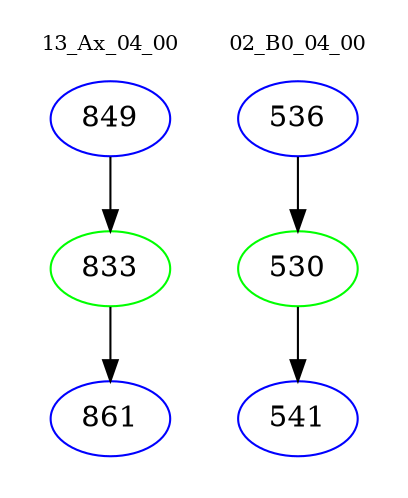 digraph{
subgraph cluster_0 {
color = white
label = "13_Ax_04_00";
fontsize=10;
T0_849 [label="849", color="blue"]
T0_849 -> T0_833 [color="black"]
T0_833 [label="833", color="green"]
T0_833 -> T0_861 [color="black"]
T0_861 [label="861", color="blue"]
}
subgraph cluster_1 {
color = white
label = "02_B0_04_00";
fontsize=10;
T1_536 [label="536", color="blue"]
T1_536 -> T1_530 [color="black"]
T1_530 [label="530", color="green"]
T1_530 -> T1_541 [color="black"]
T1_541 [label="541", color="blue"]
}
}
